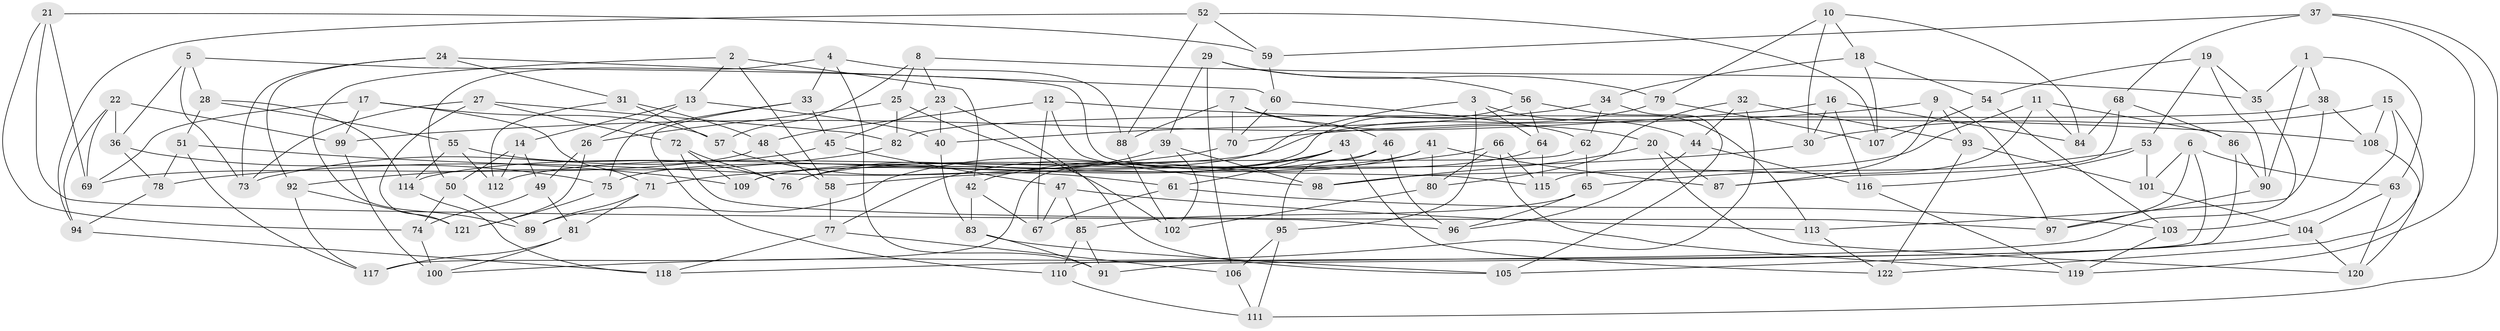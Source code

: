 // Generated by graph-tools (version 1.1) at 2025/26/03/09/25 03:26:52]
// undirected, 122 vertices, 244 edges
graph export_dot {
graph [start="1"]
  node [color=gray90,style=filled];
  1;
  2;
  3;
  4;
  5;
  6;
  7;
  8;
  9;
  10;
  11;
  12;
  13;
  14;
  15;
  16;
  17;
  18;
  19;
  20;
  21;
  22;
  23;
  24;
  25;
  26;
  27;
  28;
  29;
  30;
  31;
  32;
  33;
  34;
  35;
  36;
  37;
  38;
  39;
  40;
  41;
  42;
  43;
  44;
  45;
  46;
  47;
  48;
  49;
  50;
  51;
  52;
  53;
  54;
  55;
  56;
  57;
  58;
  59;
  60;
  61;
  62;
  63;
  64;
  65;
  66;
  67;
  68;
  69;
  70;
  71;
  72;
  73;
  74;
  75;
  76;
  77;
  78;
  79;
  80;
  81;
  82;
  83;
  84;
  85;
  86;
  87;
  88;
  89;
  90;
  91;
  92;
  93;
  94;
  95;
  96;
  97;
  98;
  99;
  100;
  101;
  102;
  103;
  104;
  105;
  106;
  107;
  108;
  109;
  110;
  111;
  112;
  113;
  114;
  115;
  116;
  117;
  118;
  119;
  120;
  121;
  122;
  1 -- 63;
  1 -- 90;
  1 -- 38;
  1 -- 35;
  2 -- 58;
  2 -- 42;
  2 -- 13;
  2 -- 89;
  3 -- 64;
  3 -- 75;
  3 -- 95;
  3 -- 44;
  4 -- 88;
  4 -- 50;
  4 -- 33;
  4 -- 91;
  5 -- 28;
  5 -- 36;
  5 -- 115;
  5 -- 73;
  6 -- 101;
  6 -- 110;
  6 -- 63;
  6 -- 97;
  7 -- 46;
  7 -- 20;
  7 -- 70;
  7 -- 88;
  8 -- 35;
  8 -- 57;
  8 -- 23;
  8 -- 25;
  9 -- 87;
  9 -- 97;
  9 -- 70;
  9 -- 93;
  10 -- 30;
  10 -- 79;
  10 -- 84;
  10 -- 18;
  11 -- 86;
  11 -- 115;
  11 -- 84;
  11 -- 98;
  12 -- 108;
  12 -- 67;
  12 -- 98;
  12 -- 48;
  13 -- 26;
  13 -- 14;
  13 -- 40;
  14 -- 49;
  14 -- 112;
  14 -- 50;
  15 -- 108;
  15 -- 103;
  15 -- 30;
  15 -- 122;
  16 -- 30;
  16 -- 116;
  16 -- 84;
  16 -- 99;
  17 -- 99;
  17 -- 69;
  17 -- 71;
  17 -- 57;
  18 -- 34;
  18 -- 54;
  18 -- 107;
  19 -- 53;
  19 -- 54;
  19 -- 90;
  19 -- 35;
  20 -- 120;
  20 -- 98;
  20 -- 87;
  21 -- 59;
  21 -- 74;
  21 -- 96;
  21 -- 69;
  22 -- 99;
  22 -- 69;
  22 -- 94;
  22 -- 36;
  23 -- 105;
  23 -- 40;
  23 -- 45;
  24 -- 60;
  24 -- 92;
  24 -- 31;
  24 -- 73;
  25 -- 26;
  25 -- 82;
  25 -- 102;
  26 -- 49;
  26 -- 121;
  27 -- 73;
  27 -- 121;
  27 -- 72;
  27 -- 82;
  28 -- 55;
  28 -- 114;
  28 -- 51;
  29 -- 106;
  29 -- 39;
  29 -- 79;
  29 -- 56;
  30 -- 58;
  31 -- 48;
  31 -- 57;
  31 -- 112;
  32 -- 44;
  32 -- 80;
  32 -- 93;
  32 -- 100;
  33 -- 75;
  33 -- 110;
  33 -- 45;
  34 -- 62;
  34 -- 105;
  34 -- 40;
  35 -- 118;
  36 -- 78;
  36 -- 75;
  37 -- 111;
  37 -- 59;
  37 -- 119;
  37 -- 68;
  38 -- 108;
  38 -- 82;
  38 -- 113;
  39 -- 76;
  39 -- 98;
  39 -- 102;
  40 -- 83;
  41 -- 42;
  41 -- 87;
  41 -- 109;
  41 -- 80;
  42 -- 83;
  42 -- 67;
  43 -- 122;
  43 -- 61;
  43 -- 89;
  43 -- 77;
  44 -- 96;
  44 -- 116;
  45 -- 73;
  45 -- 47;
  46 -- 95;
  46 -- 96;
  46 -- 114;
  47 -- 67;
  47 -- 85;
  47 -- 113;
  48 -- 58;
  48 -- 69;
  49 -- 74;
  49 -- 81;
  50 -- 89;
  50 -- 74;
  51 -- 109;
  51 -- 117;
  51 -- 78;
  52 -- 94;
  52 -- 59;
  52 -- 107;
  52 -- 88;
  53 -- 116;
  53 -- 101;
  53 -- 65;
  54 -- 107;
  54 -- 103;
  55 -- 112;
  55 -- 114;
  55 -- 76;
  56 -- 109;
  56 -- 113;
  56 -- 64;
  57 -- 61;
  58 -- 77;
  59 -- 60;
  60 -- 62;
  60 -- 70;
  61 -- 103;
  61 -- 67;
  62 -- 117;
  62 -- 65;
  63 -- 104;
  63 -- 120;
  64 -- 115;
  64 -- 76;
  65 -- 96;
  65 -- 85;
  66 -- 71;
  66 -- 115;
  66 -- 80;
  66 -- 119;
  68 -- 84;
  68 -- 86;
  68 -- 87;
  70 -- 78;
  71 -- 89;
  71 -- 81;
  72 -- 76;
  72 -- 97;
  72 -- 109;
  74 -- 100;
  75 -- 121;
  77 -- 118;
  77 -- 106;
  78 -- 94;
  79 -- 107;
  79 -- 112;
  80 -- 102;
  81 -- 117;
  81 -- 100;
  82 -- 92;
  83 -- 91;
  83 -- 105;
  85 -- 110;
  85 -- 91;
  86 -- 90;
  86 -- 91;
  88 -- 102;
  90 -- 97;
  92 -- 117;
  92 -- 121;
  93 -- 101;
  93 -- 122;
  94 -- 118;
  95 -- 106;
  95 -- 111;
  99 -- 100;
  101 -- 104;
  103 -- 119;
  104 -- 120;
  104 -- 105;
  106 -- 111;
  108 -- 120;
  110 -- 111;
  113 -- 122;
  114 -- 118;
  116 -- 119;
}

